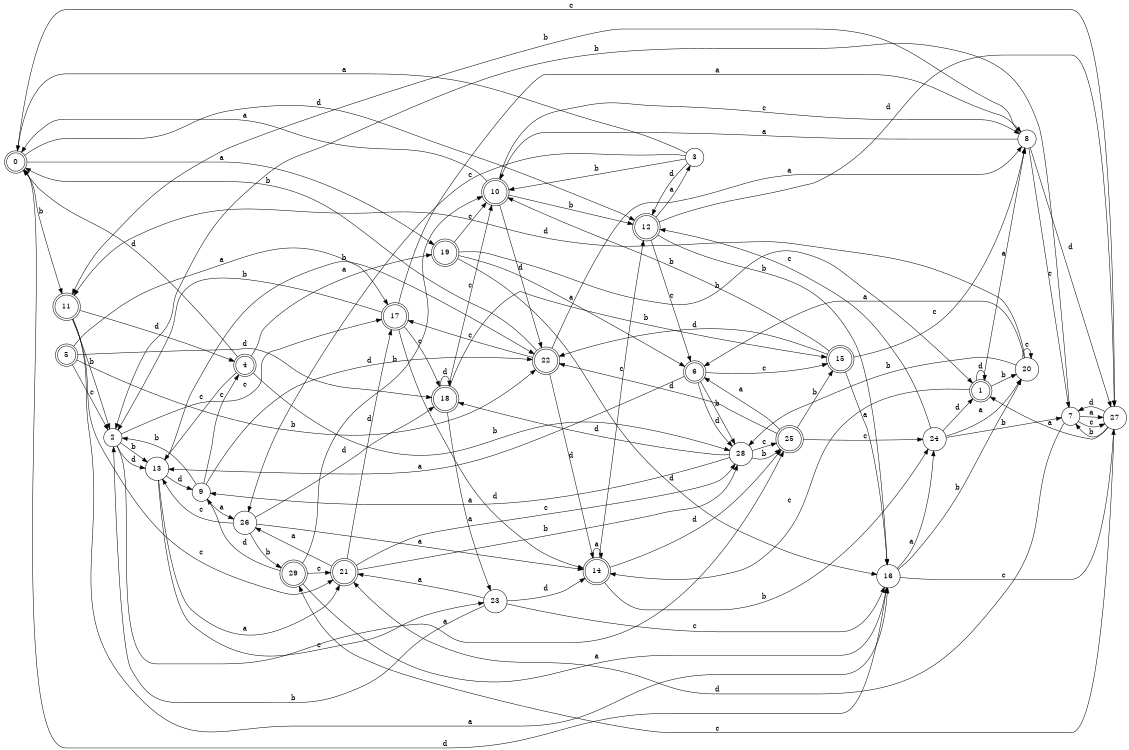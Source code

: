 digraph n24_1 {
__start0 [label="" shape="none"];

rankdir=LR;
size="8,5";

s0 [style="rounded,filled", color="black", fillcolor="white" shape="doublecircle", label="0"];
s1 [style="rounded,filled", color="black", fillcolor="white" shape="doublecircle", label="1"];
s2 [style="filled", color="black", fillcolor="white" shape="circle", label="2"];
s3 [style="filled", color="black", fillcolor="white" shape="circle", label="3"];
s4 [style="rounded,filled", color="black", fillcolor="white" shape="doublecircle", label="4"];
s5 [style="rounded,filled", color="black", fillcolor="white" shape="doublecircle", label="5"];
s6 [style="rounded,filled", color="black", fillcolor="white" shape="doublecircle", label="6"];
s7 [style="filled", color="black", fillcolor="white" shape="circle", label="7"];
s8 [style="filled", color="black", fillcolor="white" shape="circle", label="8"];
s9 [style="filled", color="black", fillcolor="white" shape="circle", label="9"];
s10 [style="rounded,filled", color="black", fillcolor="white" shape="doublecircle", label="10"];
s11 [style="rounded,filled", color="black", fillcolor="white" shape="doublecircle", label="11"];
s12 [style="rounded,filled", color="black", fillcolor="white" shape="doublecircle", label="12"];
s13 [style="filled", color="black", fillcolor="white" shape="circle", label="13"];
s14 [style="rounded,filled", color="black", fillcolor="white" shape="doublecircle", label="14"];
s15 [style="rounded,filled", color="black", fillcolor="white" shape="doublecircle", label="15"];
s16 [style="filled", color="black", fillcolor="white" shape="circle", label="16"];
s17 [style="rounded,filled", color="black", fillcolor="white" shape="doublecircle", label="17"];
s18 [style="rounded,filled", color="black", fillcolor="white" shape="doublecircle", label="18"];
s19 [style="rounded,filled", color="black", fillcolor="white" shape="doublecircle", label="19"];
s20 [style="filled", color="black", fillcolor="white" shape="circle", label="20"];
s21 [style="rounded,filled", color="black", fillcolor="white" shape="doublecircle", label="21"];
s22 [style="rounded,filled", color="black", fillcolor="white" shape="doublecircle", label="22"];
s23 [style="filled", color="black", fillcolor="white" shape="circle", label="23"];
s24 [style="filled", color="black", fillcolor="white" shape="circle", label="24"];
s25 [style="rounded,filled", color="black", fillcolor="white" shape="doublecircle", label="25"];
s26 [style="filled", color="black", fillcolor="white" shape="circle", label="26"];
s27 [style="filled", color="black", fillcolor="white" shape="circle", label="27"];
s28 [style="filled", color="black", fillcolor="white" shape="circle", label="28"];
s29 [style="rounded,filled", color="black", fillcolor="white" shape="doublecircle", label="29"];
s0 -> s19 [label="a"];
s0 -> s11 [label="b"];
s0 -> s27 [label="c"];
s0 -> s12 [label="d"];
s1 -> s8 [label="a"];
s1 -> s20 [label="b"];
s1 -> s14 [label="c"];
s1 -> s1 [label="d"];
s2 -> s25 [label="a"];
s2 -> s13 [label="b"];
s2 -> s17 [label="c"];
s2 -> s13 [label="d"];
s3 -> s0 [label="a"];
s3 -> s10 [label="b"];
s3 -> s26 [label="c"];
s3 -> s12 [label="d"];
s4 -> s19 [label="a"];
s4 -> s28 [label="b"];
s4 -> s13 [label="c"];
s4 -> s0 [label="d"];
s5 -> s17 [label="a"];
s5 -> s22 [label="b"];
s5 -> s2 [label="c"];
s5 -> s18 [label="d"];
s6 -> s13 [label="a"];
s6 -> s28 [label="b"];
s6 -> s15 [label="c"];
s6 -> s28 [label="d"];
s7 -> s27 [label="a"];
s7 -> s2 [label="b"];
s7 -> s27 [label="c"];
s7 -> s21 [label="d"];
s8 -> s10 [label="a"];
s8 -> s11 [label="b"];
s8 -> s7 [label="c"];
s8 -> s27 [label="d"];
s9 -> s26 [label="a"];
s9 -> s2 [label="b"];
s9 -> s4 [label="c"];
s9 -> s22 [label="d"];
s10 -> s0 [label="a"];
s10 -> s12 [label="b"];
s10 -> s8 [label="c"];
s10 -> s22 [label="d"];
s11 -> s16 [label="a"];
s11 -> s2 [label="b"];
s11 -> s21 [label="c"];
s11 -> s4 [label="d"];
s12 -> s3 [label="a"];
s12 -> s16 [label="b"];
s12 -> s6 [label="c"];
s12 -> s27 [label="d"];
s13 -> s21 [label="a"];
s13 -> s22 [label="b"];
s13 -> s23 [label="c"];
s13 -> s9 [label="d"];
s14 -> s14 [label="a"];
s14 -> s24 [label="b"];
s14 -> s12 [label="c"];
s14 -> s25 [label="d"];
s15 -> s16 [label="a"];
s15 -> s10 [label="b"];
s15 -> s8 [label="c"];
s15 -> s22 [label="d"];
s16 -> s24 [label="a"];
s16 -> s20 [label="b"];
s16 -> s27 [label="c"];
s16 -> s0 [label="d"];
s17 -> s8 [label="a"];
s17 -> s2 [label="b"];
s17 -> s18 [label="c"];
s17 -> s14 [label="d"];
s18 -> s23 [label="a"];
s18 -> s15 [label="b"];
s18 -> s10 [label="c"];
s18 -> s18 [label="d"];
s19 -> s6 [label="a"];
s19 -> s1 [label="b"];
s19 -> s10 [label="c"];
s19 -> s16 [label="d"];
s20 -> s6 [label="a"];
s20 -> s28 [label="b"];
s20 -> s20 [label="c"];
s20 -> s11 [label="d"];
s21 -> s26 [label="a"];
s21 -> s28 [label="b"];
s21 -> s28 [label="c"];
s21 -> s17 [label="d"];
s22 -> s8 [label="a"];
s22 -> s0 [label="b"];
s22 -> s17 [label="c"];
s22 -> s14 [label="d"];
s23 -> s21 [label="a"];
s23 -> s2 [label="b"];
s23 -> s16 [label="c"];
s23 -> s14 [label="d"];
s24 -> s20 [label="a"];
s24 -> s7 [label="b"];
s24 -> s12 [label="c"];
s24 -> s1 [label="d"];
s25 -> s6 [label="a"];
s25 -> s15 [label="b"];
s25 -> s24 [label="c"];
s25 -> s22 [label="d"];
s26 -> s14 [label="a"];
s26 -> s29 [label="b"];
s26 -> s13 [label="c"];
s26 -> s18 [label="d"];
s27 -> s1 [label="a"];
s27 -> s7 [label="b"];
s27 -> s29 [label="c"];
s27 -> s7 [label="d"];
s28 -> s9 [label="a"];
s28 -> s25 [label="b"];
s28 -> s25 [label="c"];
s28 -> s18 [label="d"];
s29 -> s16 [label="a"];
s29 -> s10 [label="b"];
s29 -> s21 [label="c"];
s29 -> s9 [label="d"];

}